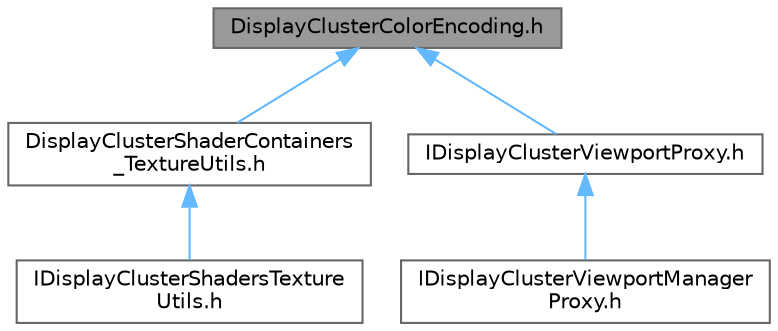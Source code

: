 digraph "DisplayClusterColorEncoding.h"
{
 // INTERACTIVE_SVG=YES
 // LATEX_PDF_SIZE
  bgcolor="transparent";
  edge [fontname=Helvetica,fontsize=10,labelfontname=Helvetica,labelfontsize=10];
  node [fontname=Helvetica,fontsize=10,shape=box,height=0.2,width=0.4];
  Node1 [id="Node000001",label="DisplayClusterColorEncoding.h",height=0.2,width=0.4,color="gray40", fillcolor="grey60", style="filled", fontcolor="black",tooltip=" "];
  Node1 -> Node2 [id="edge1_Node000001_Node000002",dir="back",color="steelblue1",style="solid",tooltip=" "];
  Node2 [id="Node000002",label="DisplayClusterShaderContainers\l_TextureUtils.h",height=0.2,width=0.4,color="grey40", fillcolor="white", style="filled",URL="$d8/d8e/DisplayClusterShaderContainers__TextureUtils_8h.html",tooltip=" "];
  Node2 -> Node3 [id="edge2_Node000002_Node000003",dir="back",color="steelblue1",style="solid",tooltip=" "];
  Node3 [id="Node000003",label="IDisplayClusterShadersTexture\lUtils.h",height=0.2,width=0.4,color="grey40", fillcolor="white", style="filled",URL="$d3/d83/IDisplayClusterShadersTextureUtils_8h.html",tooltip=" "];
  Node1 -> Node4 [id="edge3_Node000001_Node000004",dir="back",color="steelblue1",style="solid",tooltip=" "];
  Node4 [id="Node000004",label="IDisplayClusterViewportProxy.h",height=0.2,width=0.4,color="grey40", fillcolor="white", style="filled",URL="$df/dfd/IDisplayClusterViewportProxy_8h.html",tooltip=" "];
  Node4 -> Node5 [id="edge4_Node000004_Node000005",dir="back",color="steelblue1",style="solid",tooltip=" "];
  Node5 [id="Node000005",label="IDisplayClusterViewportManager\lProxy.h",height=0.2,width=0.4,color="grey40", fillcolor="white", style="filled",URL="$d9/d0a/IDisplayClusterViewportManagerProxy_8h.html",tooltip=" "];
}
